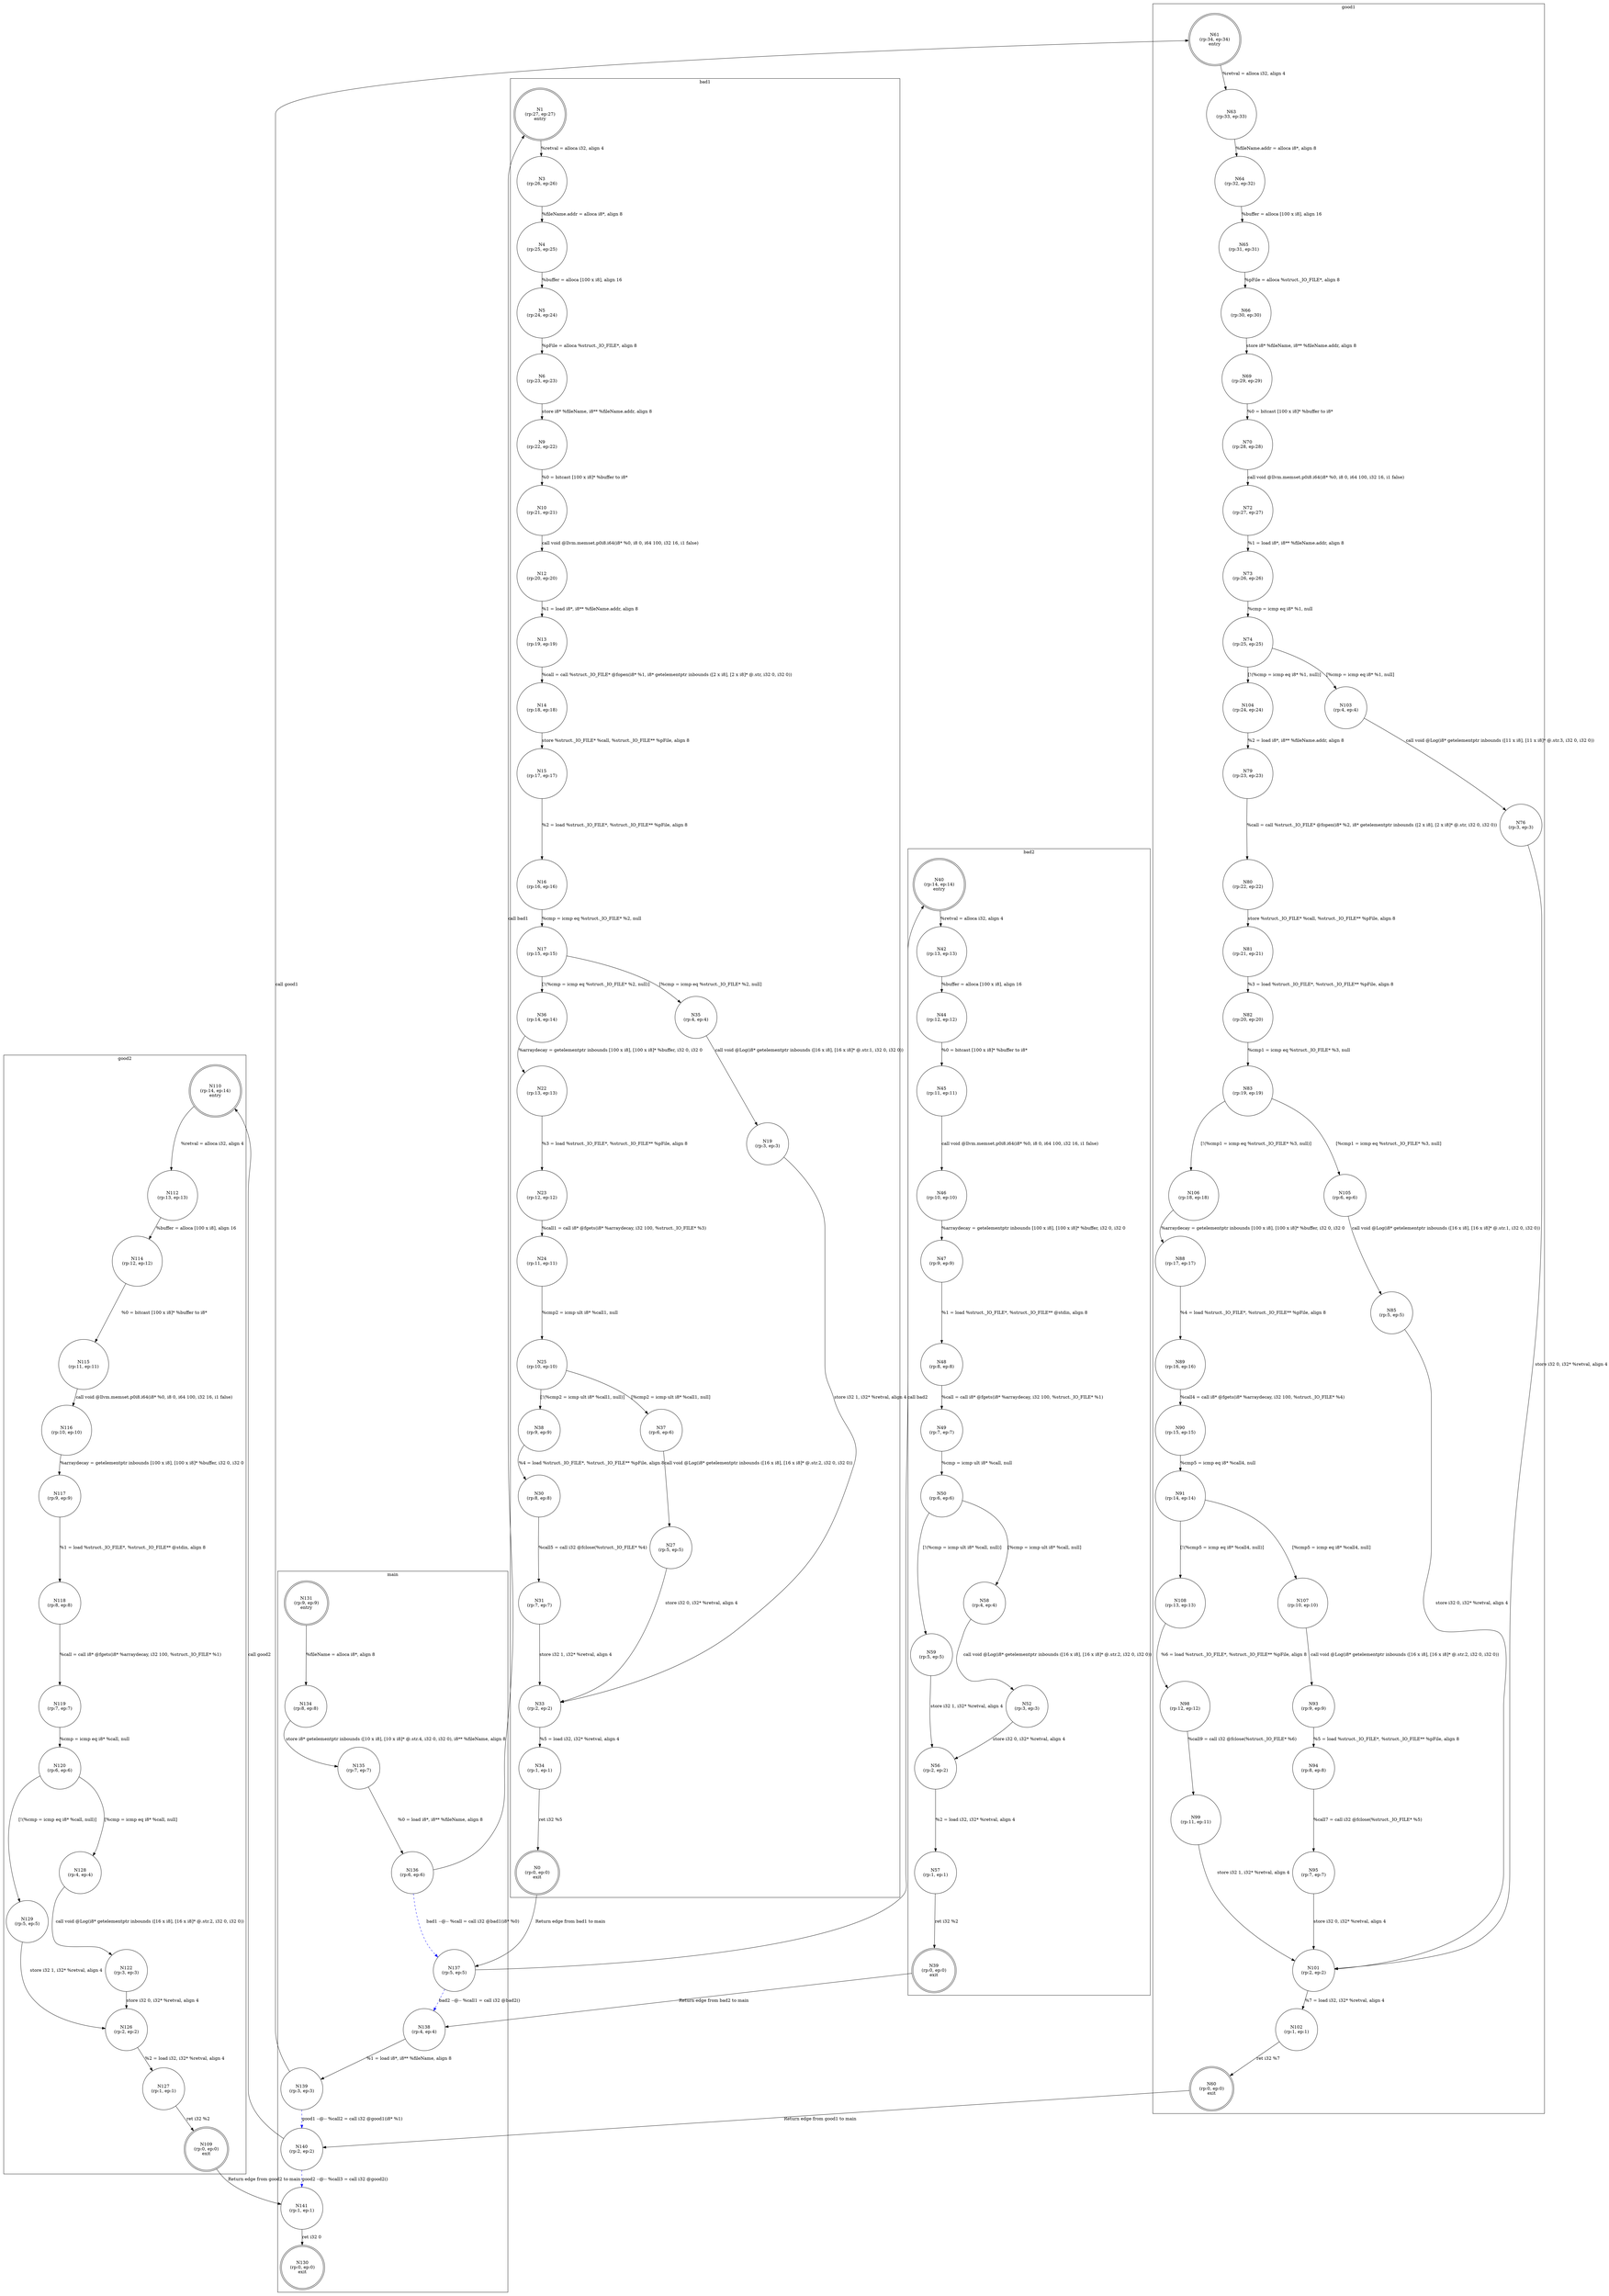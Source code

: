 digraph CFA {
1 [label="N1\n(rp:27, ep:27)\nentry", shape="doublecircle"]
3 [label="N3\n(rp:26, ep:26)", shape="circle"]
4 [label="N4\n(rp:25, ep:25)", shape="circle"]
5 [label="N5\n(rp:24, ep:24)", shape="circle"]
6 [label="N6\n(rp:23, ep:23)", shape="circle"]
9 [label="N9\n(rp:22, ep:22)", shape="circle"]
10 [label="N10\n(rp:21, ep:21)", shape="circle"]
12 [label="N12\n(rp:20, ep:20)", shape="circle"]
13 [label="N13\n(rp:19, ep:19)", shape="circle"]
14 [label="N14\n(rp:18, ep:18)", shape="circle"]
15 [label="N15\n(rp:17, ep:17)", shape="circle"]
16 [label="N16\n(rp:16, ep:16)", shape="circle"]
17 [label="N17\n(rp:15, ep:15)", shape="circle"]
36 [label="N36\n(rp:14, ep:14)", shape="circle"]
22 [label="N22\n(rp:13, ep:13)", shape="circle"]
23 [label="N23\n(rp:12, ep:12)", shape="circle"]
24 [label="N24\n(rp:11, ep:11)", shape="circle"]
25 [label="N25\n(rp:10, ep:10)", shape="circle"]
38 [label="N38\n(rp:9, ep:9)", shape="circle"]
30 [label="N30\n(rp:8, ep:8)", shape="circle"]
31 [label="N31\n(rp:7, ep:7)", shape="circle"]
37 [label="N37\n(rp:6, ep:6)", shape="circle"]
27 [label="N27\n(rp:5, ep:5)", shape="circle"]
35 [label="N35\n(rp:4, ep:4)", shape="circle"]
19 [label="N19\n(rp:3, ep:3)", shape="circle"]
33 [label="N33\n(rp:2, ep:2)", shape="circle"]
34 [label="N34\n(rp:1, ep:1)", shape="circle"]
0 [label="N0\n(rp:0, ep:0)\nexit", shape="doublecircle"]
40 [label="N40\n(rp:14, ep:14)\nentry", shape="doublecircle"]
42 [label="N42\n(rp:13, ep:13)", shape="circle"]
44 [label="N44\n(rp:12, ep:12)", shape="circle"]
45 [label="N45\n(rp:11, ep:11)", shape="circle"]
46 [label="N46\n(rp:10, ep:10)", shape="circle"]
47 [label="N47\n(rp:9, ep:9)", shape="circle"]
48 [label="N48\n(rp:8, ep:8)", shape="circle"]
49 [label="N49\n(rp:7, ep:7)", shape="circle"]
50 [label="N50\n(rp:6, ep:6)", shape="circle"]
59 [label="N59\n(rp:5, ep:5)", shape="circle"]
58 [label="N58\n(rp:4, ep:4)", shape="circle"]
52 [label="N52\n(rp:3, ep:3)", shape="circle"]
56 [label="N56\n(rp:2, ep:2)", shape="circle"]
57 [label="N57\n(rp:1, ep:1)", shape="circle"]
39 [label="N39\n(rp:0, ep:0)\nexit", shape="doublecircle"]
61 [label="N61\n(rp:34, ep:34)\nentry", shape="doublecircle"]
63 [label="N63\n(rp:33, ep:33)", shape="circle"]
64 [label="N64\n(rp:32, ep:32)", shape="circle"]
65 [label="N65\n(rp:31, ep:31)", shape="circle"]
66 [label="N66\n(rp:30, ep:30)", shape="circle"]
69 [label="N69\n(rp:29, ep:29)", shape="circle"]
70 [label="N70\n(rp:28, ep:28)", shape="circle"]
72 [label="N72\n(rp:27, ep:27)", shape="circle"]
73 [label="N73\n(rp:26, ep:26)", shape="circle"]
74 [label="N74\n(rp:25, ep:25)", shape="circle"]
104 [label="N104\n(rp:24, ep:24)", shape="circle"]
79 [label="N79\n(rp:23, ep:23)", shape="circle"]
80 [label="N80\n(rp:22, ep:22)", shape="circle"]
81 [label="N81\n(rp:21, ep:21)", shape="circle"]
82 [label="N82\n(rp:20, ep:20)", shape="circle"]
83 [label="N83\n(rp:19, ep:19)", shape="circle"]
106 [label="N106\n(rp:18, ep:18)", shape="circle"]
88 [label="N88\n(rp:17, ep:17)", shape="circle"]
89 [label="N89\n(rp:16, ep:16)", shape="circle"]
90 [label="N90\n(rp:15, ep:15)", shape="circle"]
91 [label="N91\n(rp:14, ep:14)", shape="circle"]
108 [label="N108\n(rp:13, ep:13)", shape="circle"]
98 [label="N98\n(rp:12, ep:12)", shape="circle"]
99 [label="N99\n(rp:11, ep:11)", shape="circle"]
107 [label="N107\n(rp:10, ep:10)", shape="circle"]
93 [label="N93\n(rp:9, ep:9)", shape="circle"]
94 [label="N94\n(rp:8, ep:8)", shape="circle"]
95 [label="N95\n(rp:7, ep:7)", shape="circle"]
105 [label="N105\n(rp:6, ep:6)", shape="circle"]
85 [label="N85\n(rp:5, ep:5)", shape="circle"]
103 [label="N103\n(rp:4, ep:4)", shape="circle"]
76 [label="N76\n(rp:3, ep:3)", shape="circle"]
101 [label="N101\n(rp:2, ep:2)", shape="circle"]
102 [label="N102\n(rp:1, ep:1)", shape="circle"]
60 [label="N60\n(rp:0, ep:0)\nexit", shape="doublecircle"]
110 [label="N110\n(rp:14, ep:14)\nentry", shape="doublecircle"]
112 [label="N112\n(rp:13, ep:13)", shape="circle"]
114 [label="N114\n(rp:12, ep:12)", shape="circle"]
115 [label="N115\n(rp:11, ep:11)", shape="circle"]
116 [label="N116\n(rp:10, ep:10)", shape="circle"]
117 [label="N117\n(rp:9, ep:9)", shape="circle"]
118 [label="N118\n(rp:8, ep:8)", shape="circle"]
119 [label="N119\n(rp:7, ep:7)", shape="circle"]
120 [label="N120\n(rp:6, ep:6)", shape="circle"]
129 [label="N129\n(rp:5, ep:5)", shape="circle"]
128 [label="N128\n(rp:4, ep:4)", shape="circle"]
122 [label="N122\n(rp:3, ep:3)", shape="circle"]
126 [label="N126\n(rp:2, ep:2)", shape="circle"]
127 [label="N127\n(rp:1, ep:1)", shape="circle"]
109 [label="N109\n(rp:0, ep:0)\nexit", shape="doublecircle"]
131 [label="N131\n(rp:9, ep:9)\nentry", shape="doublecircle"]
134 [label="N134\n(rp:8, ep:8)", shape="circle"]
135 [label="N135\n(rp:7, ep:7)", shape="circle"]
136 [label="N136\n(rp:6, ep:6)", shape="circle"]
137 [label="N137\n(rp:5, ep:5)", shape="circle"]
138 [label="N138\n(rp:4, ep:4)", shape="circle"]
139 [label="N139\n(rp:3, ep:3)", shape="circle"]
140 [label="N140\n(rp:2, ep:2)", shape="circle"]
141 [label="N141\n(rp:1, ep:1)", shape="circle"]
130 [label="N130\n(rp:0, ep:0)\nexit", shape="doublecircle"]
subgraph cluster_bad1 {
label="bad1"
1 -> 3 [label="%retval = alloca i32, align 4"]
3 -> 4 [label="%fileName.addr = alloca i8*, align 8"]
4 -> 5 [label="%buffer = alloca [100 x i8], align 16"]
5 -> 6 [label="%pFile = alloca %struct._IO_FILE*, align 8"]
6 -> 9 [label="store i8* %fileName, i8** %fileName.addr, align 8"]
9 -> 10 [label="%0 = bitcast [100 x i8]* %buffer to i8*"]
10 -> 12 [label="call void @llvm.memset.p0i8.i64(i8* %0, i8 0, i64 100, i32 16, i1 false)"]
12 -> 13 [label="%1 = load i8*, i8** %fileName.addr, align 8"]
13 -> 14 [label="%call = call %struct._IO_FILE* @fopen(i8* %1, i8* getelementptr inbounds ([2 x i8], [2 x i8]* @.str, i32 0, i32 0))"]
14 -> 15 [label="store %struct._IO_FILE* %call, %struct._IO_FILE** %pFile, align 8"]
15 -> 16 [label="%2 = load %struct._IO_FILE*, %struct._IO_FILE** %pFile, align 8"]
16 -> 17 [label="%cmp = icmp eq %struct._IO_FILE* %2, null"]
17 -> 35 [label="[%cmp = icmp eq %struct._IO_FILE* %2, null]"]
17 -> 36 [label="[!(%cmp = icmp eq %struct._IO_FILE* %2, null)]"]
19 -> 33 [label="store i32 1, i32* %retval, align 4"]
22 -> 23 [label="%3 = load %struct._IO_FILE*, %struct._IO_FILE** %pFile, align 8"]
23 -> 24 [label="%call1 = call i8* @fgets(i8* %arraydecay, i32 100, %struct._IO_FILE* %3)"]
24 -> 25 [label="%cmp2 = icmp ult i8* %call1, null"]
25 -> 37 [label="[%cmp2 = icmp ult i8* %call1, null]"]
25 -> 38 [label="[!(%cmp2 = icmp ult i8* %call1, null)]"]
27 -> 33 [label="store i32 0, i32* %retval, align 4"]
30 -> 31 [label="%call5 = call i32 @fclose(%struct._IO_FILE* %4)"]
31 -> 33 [label="store i32 1, i32* %retval, align 4"]
33 -> 34 [label="%5 = load i32, i32* %retval, align 4"]
34 -> 0 [label="ret i32 %5"]
35 -> 19 [label="call void @Log(i8* getelementptr inbounds ([16 x i8], [16 x i8]* @.str.1, i32 0, i32 0))"]
36 -> 22 [label="%arraydecay = getelementptr inbounds [100 x i8], [100 x i8]* %buffer, i32 0, i32 0"]
37 -> 27 [label="call void @Log(i8* getelementptr inbounds ([16 x i8], [16 x i8]* @.str.2, i32 0, i32 0))"]
38 -> 30 [label="%4 = load %struct._IO_FILE*, %struct._IO_FILE** %pFile, align 8"]
}
subgraph cluster_bad2 {
label="bad2"
40 -> 42 [label="%retval = alloca i32, align 4"]
42 -> 44 [label="%buffer = alloca [100 x i8], align 16"]
44 -> 45 [label="%0 = bitcast [100 x i8]* %buffer to i8*"]
45 -> 46 [label="call void @llvm.memset.p0i8.i64(i8* %0, i8 0, i64 100, i32 16, i1 false)"]
46 -> 47 [label="%arraydecay = getelementptr inbounds [100 x i8], [100 x i8]* %buffer, i32 0, i32 0"]
47 -> 48 [label="%1 = load %struct._IO_FILE*, %struct._IO_FILE** @stdin, align 8"]
48 -> 49 [label="%call = call i8* @fgets(i8* %arraydecay, i32 100, %struct._IO_FILE* %1)"]
49 -> 50 [label="%cmp = icmp ult i8* %call, null"]
50 -> 58 [label="[%cmp = icmp ult i8* %call, null]"]
50 -> 59 [label="[!(%cmp = icmp ult i8* %call, null)]"]
52 -> 56 [label="store i32 0, i32* %retval, align 4"]
56 -> 57 [label="%2 = load i32, i32* %retval, align 4"]
57 -> 39 [label="ret i32 %2"]
58 -> 52 [label="call void @Log(i8* getelementptr inbounds ([16 x i8], [16 x i8]* @.str.2, i32 0, i32 0))"]
59 -> 56 [label="store i32 1, i32* %retval, align 4"]
}
subgraph cluster_good1 {
label="good1"
61 -> 63 [label="%retval = alloca i32, align 4"]
63 -> 64 [label="%fileName.addr = alloca i8*, align 8"]
64 -> 65 [label="%buffer = alloca [100 x i8], align 16"]
65 -> 66 [label="%pFile = alloca %struct._IO_FILE*, align 8"]
66 -> 69 [label="store i8* %fileName, i8** %fileName.addr, align 8"]
69 -> 70 [label="%0 = bitcast [100 x i8]* %buffer to i8*"]
70 -> 72 [label="call void @llvm.memset.p0i8.i64(i8* %0, i8 0, i64 100, i32 16, i1 false)"]
72 -> 73 [label="%1 = load i8*, i8** %fileName.addr, align 8"]
73 -> 74 [label="%cmp = icmp eq i8* %1, null"]
74 -> 103 [label="[%cmp = icmp eq i8* %1, null]"]
74 -> 104 [label="[!(%cmp = icmp eq i8* %1, null)]"]
76 -> 101 [label="store i32 0, i32* %retval, align 4"]
79 -> 80 [label="%call = call %struct._IO_FILE* @fopen(i8* %2, i8* getelementptr inbounds ([2 x i8], [2 x i8]* @.str, i32 0, i32 0))"]
80 -> 81 [label="store %struct._IO_FILE* %call, %struct._IO_FILE** %pFile, align 8"]
81 -> 82 [label="%3 = load %struct._IO_FILE*, %struct._IO_FILE** %pFile, align 8"]
82 -> 83 [label="%cmp1 = icmp eq %struct._IO_FILE* %3, null"]
83 -> 105 [label="[%cmp1 = icmp eq %struct._IO_FILE* %3, null]"]
83 -> 106 [label="[!(%cmp1 = icmp eq %struct._IO_FILE* %3, null)]"]
85 -> 101 [label="store i32 0, i32* %retval, align 4"]
88 -> 89 [label="%4 = load %struct._IO_FILE*, %struct._IO_FILE** %pFile, align 8"]
89 -> 90 [label="%call4 = call i8* @fgets(i8* %arraydecay, i32 100, %struct._IO_FILE* %4)"]
90 -> 91 [label="%cmp5 = icmp eq i8* %call4, null"]
91 -> 107 [label="[%cmp5 = icmp eq i8* %call4, null]"]
91 -> 108 [label="[!(%cmp5 = icmp eq i8* %call4, null)]"]
93 -> 94 [label="%5 = load %struct._IO_FILE*, %struct._IO_FILE** %pFile, align 8"]
94 -> 95 [label="%call7 = call i32 @fclose(%struct._IO_FILE* %5)"]
95 -> 101 [label="store i32 0, i32* %retval, align 4"]
98 -> 99 [label="%call9 = call i32 @fclose(%struct._IO_FILE* %6)"]
99 -> 101 [label="store i32 1, i32* %retval, align 4"]
101 -> 102 [label="%7 = load i32, i32* %retval, align 4"]
102 -> 60 [label="ret i32 %7"]
103 -> 76 [label="call void @Log(i8* getelementptr inbounds ([11 x i8], [11 x i8]* @.str.3, i32 0, i32 0))"]
104 -> 79 [label="%2 = load i8*, i8** %fileName.addr, align 8"]
105 -> 85 [label="call void @Log(i8* getelementptr inbounds ([16 x i8], [16 x i8]* @.str.1, i32 0, i32 0))"]
106 -> 88 [label="%arraydecay = getelementptr inbounds [100 x i8], [100 x i8]* %buffer, i32 0, i32 0"]
107 -> 93 [label="call void @Log(i8* getelementptr inbounds ([16 x i8], [16 x i8]* @.str.2, i32 0, i32 0))"]
108 -> 98 [label="%6 = load %struct._IO_FILE*, %struct._IO_FILE** %pFile, align 8"]
}
subgraph cluster_good2 {
label="good2"
110 -> 112 [label="%retval = alloca i32, align 4"]
112 -> 114 [label="%buffer = alloca [100 x i8], align 16"]
114 -> 115 [label="%0 = bitcast [100 x i8]* %buffer to i8*"]
115 -> 116 [label="call void @llvm.memset.p0i8.i64(i8* %0, i8 0, i64 100, i32 16, i1 false)"]
116 -> 117 [label="%arraydecay = getelementptr inbounds [100 x i8], [100 x i8]* %buffer, i32 0, i32 0"]
117 -> 118 [label="%1 = load %struct._IO_FILE*, %struct._IO_FILE** @stdin, align 8"]
118 -> 119 [label="%call = call i8* @fgets(i8* %arraydecay, i32 100, %struct._IO_FILE* %1)"]
119 -> 120 [label="%cmp = icmp eq i8* %call, null"]
120 -> 128 [label="[%cmp = icmp eq i8* %call, null]"]
120 -> 129 [label="[!(%cmp = icmp eq i8* %call, null)]"]
122 -> 126 [label="store i32 0, i32* %retval, align 4"]
126 -> 127 [label="%2 = load i32, i32* %retval, align 4"]
127 -> 109 [label="ret i32 %2"]
128 -> 122 [label="call void @Log(i8* getelementptr inbounds ([16 x i8], [16 x i8]* @.str.2, i32 0, i32 0))"]
129 -> 126 [label="store i32 1, i32* %retval, align 4"]
}
subgraph cluster_main {
label="main"
131 -> 134 [label="%fileName = alloca i8*, align 8"]
134 -> 135 [label="store i8* getelementptr inbounds ([10 x i8], [10 x i8]* @.str.4, i32 0, i32 0), i8** %fileName, align 8"]
135 -> 136 [label="%0 = load i8*, i8** %fileName, align 8"]
136 -> 137 [label="bad1 --@-- %call = call i32 @bad1(i8* %0)", style="dashed", color="blue"]
137 -> 138 [label="bad2 --@-- %call1 = call i32 @bad2()", style="dashed", color="blue"]
138 -> 139 [label="%1 = load i8*, i8** %fileName, align 8"]
139 -> 140 [label="good1 --@-- %call2 = call i32 @good1(i8* %1)", style="dashed", color="blue"]
140 -> 141 [label="good2 --@-- %call3 = call i32 @good2()", style="dashed", color="blue"]
141 -> 130 [label="ret i32 0"]
}
136 -> 1 [label="call bad1"]
0 -> 137 [label="Return edge from bad1 to main"]
137 -> 40 [label="call bad2"]
39 -> 138 [label="Return edge from bad2 to main"]
139 -> 61 [label="call good1"]
60 -> 140 [label="Return edge from good1 to main"]
140 -> 110 [label="call good2"]
109 -> 141 [label="Return edge from good2 to main"]
}
